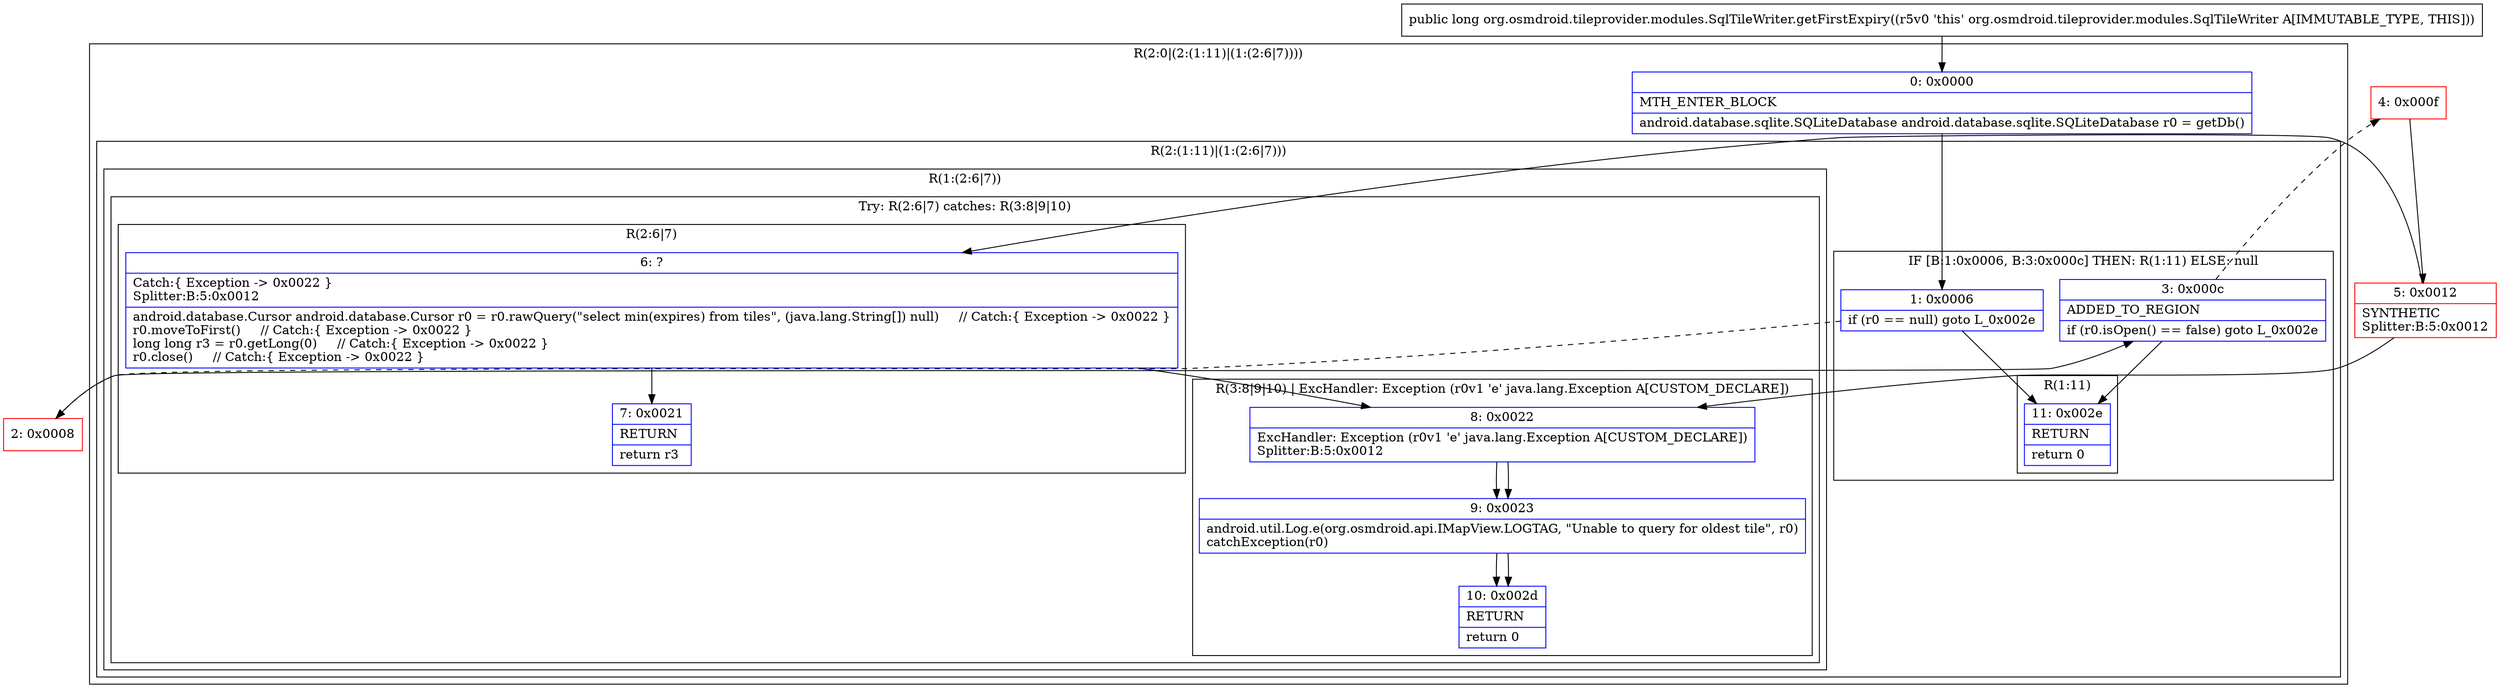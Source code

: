digraph "CFG fororg.osmdroid.tileprovider.modules.SqlTileWriter.getFirstExpiry()J" {
subgraph cluster_Region_1962993364 {
label = "R(2:0|(2:(1:11)|(1:(2:6|7))))";
node [shape=record,color=blue];
Node_0 [shape=record,label="{0\:\ 0x0000|MTH_ENTER_BLOCK\l|android.database.sqlite.SQLiteDatabase android.database.sqlite.SQLiteDatabase r0 = getDb()\l}"];
subgraph cluster_Region_1170037901 {
label = "R(2:(1:11)|(1:(2:6|7)))";
node [shape=record,color=blue];
subgraph cluster_IfRegion_1757907688 {
label = "IF [B:1:0x0006, B:3:0x000c] THEN: R(1:11) ELSE: null";
node [shape=record,color=blue];
Node_1 [shape=record,label="{1\:\ 0x0006|if (r0 == null) goto L_0x002e\l}"];
Node_3 [shape=record,label="{3\:\ 0x000c|ADDED_TO_REGION\l|if (r0.isOpen() == false) goto L_0x002e\l}"];
subgraph cluster_Region_541796009 {
label = "R(1:11)";
node [shape=record,color=blue];
Node_11 [shape=record,label="{11\:\ 0x002e|RETURN\l|return 0\l}"];
}
}
subgraph cluster_Region_1410258079 {
label = "R(1:(2:6|7))";
node [shape=record,color=blue];
subgraph cluster_TryCatchRegion_901051229 {
label = "Try: R(2:6|7) catches: R(3:8|9|10)";
node [shape=record,color=blue];
subgraph cluster_Region_375151591 {
label = "R(2:6|7)";
node [shape=record,color=blue];
Node_6 [shape=record,label="{6\:\ ?|Catch:\{ Exception \-\> 0x0022 \}\lSplitter:B:5:0x0012\l|android.database.Cursor android.database.Cursor r0 = r0.rawQuery(\"select min(expires) from tiles\", (java.lang.String[]) null)     \/\/ Catch:\{ Exception \-\> 0x0022 \}\lr0.moveToFirst()     \/\/ Catch:\{ Exception \-\> 0x0022 \}\llong long r3 = r0.getLong(0)     \/\/ Catch:\{ Exception \-\> 0x0022 \}\lr0.close()     \/\/ Catch:\{ Exception \-\> 0x0022 \}\l}"];
Node_7 [shape=record,label="{7\:\ 0x0021|RETURN\l|return r3\l}"];
}
subgraph cluster_Region_440567890 {
label = "R(3:8|9|10) | ExcHandler: Exception (r0v1 'e' java.lang.Exception A[CUSTOM_DECLARE])\l";
node [shape=record,color=blue];
Node_8 [shape=record,label="{8\:\ 0x0022|ExcHandler: Exception (r0v1 'e' java.lang.Exception A[CUSTOM_DECLARE])\lSplitter:B:5:0x0012\l}"];
Node_9 [shape=record,label="{9\:\ 0x0023|android.util.Log.e(org.osmdroid.api.IMapView.LOGTAG, \"Unable to query for oldest tile\", r0)\lcatchException(r0)\l}"];
Node_10 [shape=record,label="{10\:\ 0x002d|RETURN\l|return 0\l}"];
}
}
}
}
}
subgraph cluster_Region_440567890 {
label = "R(3:8|9|10) | ExcHandler: Exception (r0v1 'e' java.lang.Exception A[CUSTOM_DECLARE])\l";
node [shape=record,color=blue];
Node_8 [shape=record,label="{8\:\ 0x0022|ExcHandler: Exception (r0v1 'e' java.lang.Exception A[CUSTOM_DECLARE])\lSplitter:B:5:0x0012\l}"];
Node_9 [shape=record,label="{9\:\ 0x0023|android.util.Log.e(org.osmdroid.api.IMapView.LOGTAG, \"Unable to query for oldest tile\", r0)\lcatchException(r0)\l}"];
Node_10 [shape=record,label="{10\:\ 0x002d|RETURN\l|return 0\l}"];
}
Node_2 [shape=record,color=red,label="{2\:\ 0x0008}"];
Node_4 [shape=record,color=red,label="{4\:\ 0x000f}"];
Node_5 [shape=record,color=red,label="{5\:\ 0x0012|SYNTHETIC\lSplitter:B:5:0x0012\l}"];
MethodNode[shape=record,label="{public long org.osmdroid.tileprovider.modules.SqlTileWriter.getFirstExpiry((r5v0 'this' org.osmdroid.tileprovider.modules.SqlTileWriter A[IMMUTABLE_TYPE, THIS])) }"];
MethodNode -> Node_0;
Node_0 -> Node_1;
Node_1 -> Node_2[style=dashed];
Node_1 -> Node_11;
Node_3 -> Node_4[style=dashed];
Node_3 -> Node_11;
Node_6 -> Node_7;
Node_6 -> Node_8;
Node_8 -> Node_9;
Node_9 -> Node_10;
Node_8 -> Node_9;
Node_9 -> Node_10;
Node_2 -> Node_3;
Node_4 -> Node_5;
Node_5 -> Node_6;
Node_5 -> Node_8;
}

